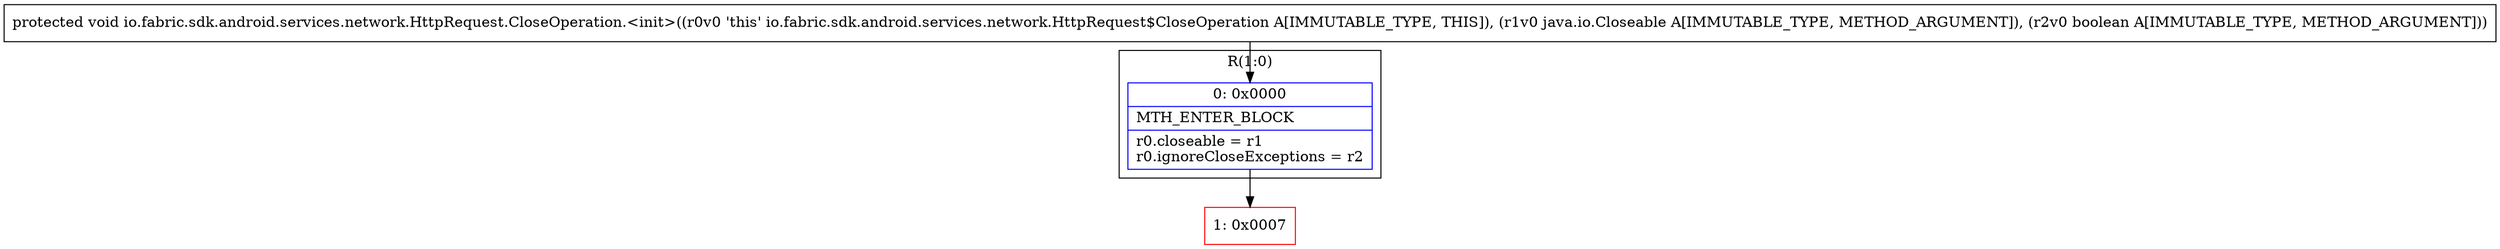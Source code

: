digraph "CFG forio.fabric.sdk.android.services.network.HttpRequest.CloseOperation.\<init\>(Ljava\/io\/Closeable;Z)V" {
subgraph cluster_Region_2146447825 {
label = "R(1:0)";
node [shape=record,color=blue];
Node_0 [shape=record,label="{0\:\ 0x0000|MTH_ENTER_BLOCK\l|r0.closeable = r1\lr0.ignoreCloseExceptions = r2\l}"];
}
Node_1 [shape=record,color=red,label="{1\:\ 0x0007}"];
MethodNode[shape=record,label="{protected void io.fabric.sdk.android.services.network.HttpRequest.CloseOperation.\<init\>((r0v0 'this' io.fabric.sdk.android.services.network.HttpRequest$CloseOperation A[IMMUTABLE_TYPE, THIS]), (r1v0 java.io.Closeable A[IMMUTABLE_TYPE, METHOD_ARGUMENT]), (r2v0 boolean A[IMMUTABLE_TYPE, METHOD_ARGUMENT])) }"];
MethodNode -> Node_0;
Node_0 -> Node_1;
}

